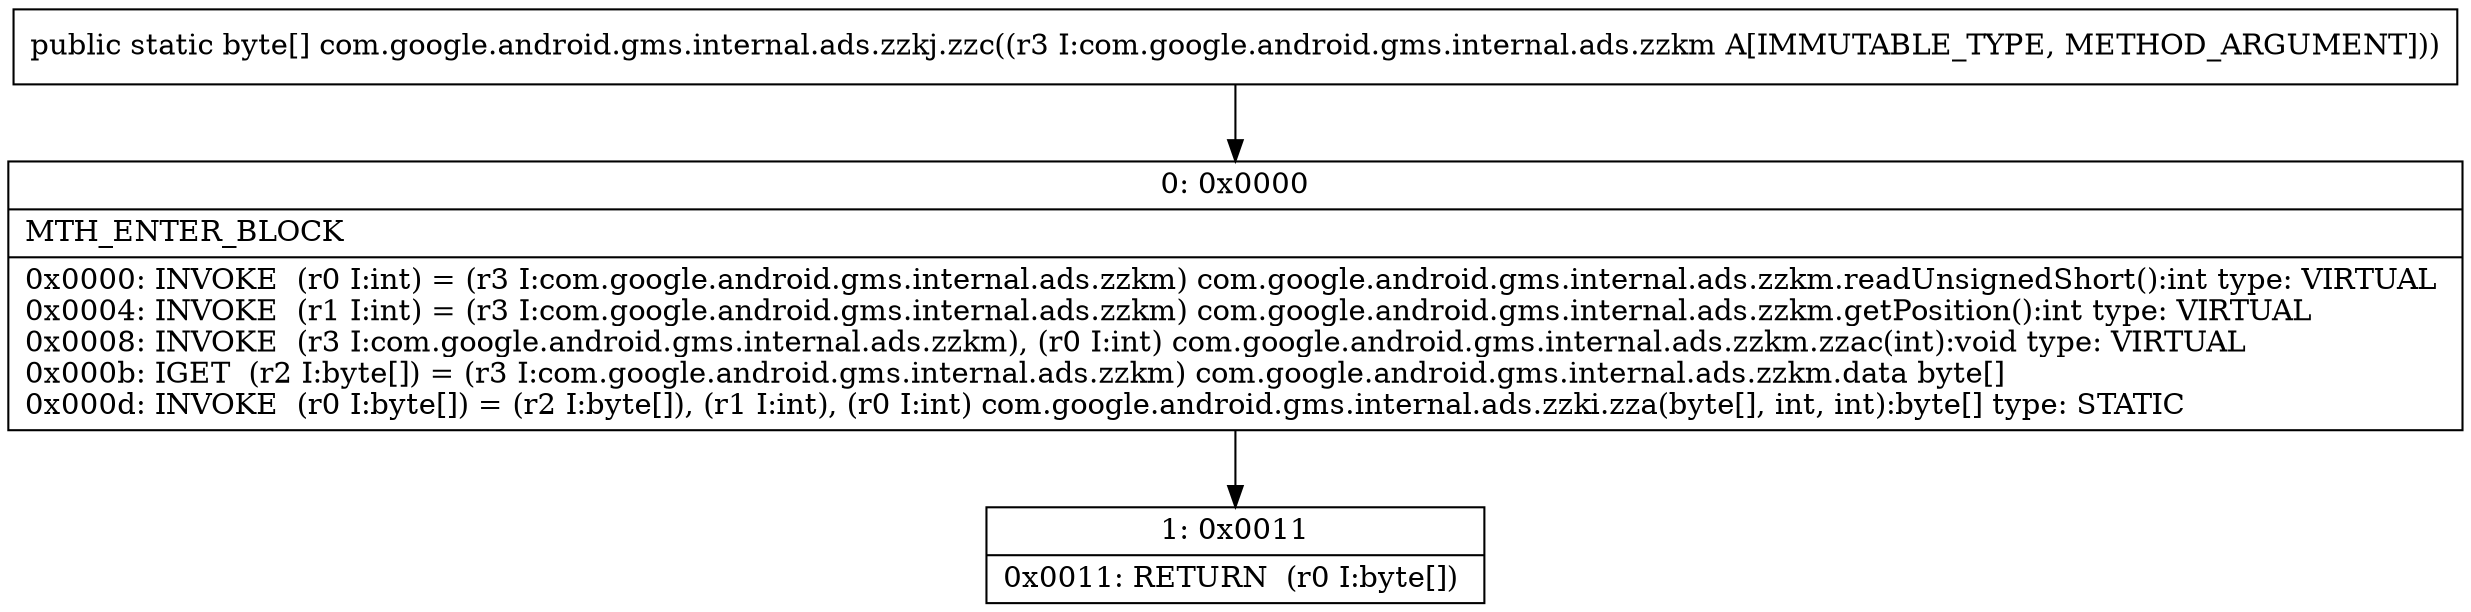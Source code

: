 digraph "CFG forcom.google.android.gms.internal.ads.zzkj.zzc(Lcom\/google\/android\/gms\/internal\/ads\/zzkm;)[B" {
Node_0 [shape=record,label="{0\:\ 0x0000|MTH_ENTER_BLOCK\l|0x0000: INVOKE  (r0 I:int) = (r3 I:com.google.android.gms.internal.ads.zzkm) com.google.android.gms.internal.ads.zzkm.readUnsignedShort():int type: VIRTUAL \l0x0004: INVOKE  (r1 I:int) = (r3 I:com.google.android.gms.internal.ads.zzkm) com.google.android.gms.internal.ads.zzkm.getPosition():int type: VIRTUAL \l0x0008: INVOKE  (r3 I:com.google.android.gms.internal.ads.zzkm), (r0 I:int) com.google.android.gms.internal.ads.zzkm.zzac(int):void type: VIRTUAL \l0x000b: IGET  (r2 I:byte[]) = (r3 I:com.google.android.gms.internal.ads.zzkm) com.google.android.gms.internal.ads.zzkm.data byte[] \l0x000d: INVOKE  (r0 I:byte[]) = (r2 I:byte[]), (r1 I:int), (r0 I:int) com.google.android.gms.internal.ads.zzki.zza(byte[], int, int):byte[] type: STATIC \l}"];
Node_1 [shape=record,label="{1\:\ 0x0011|0x0011: RETURN  (r0 I:byte[]) \l}"];
MethodNode[shape=record,label="{public static byte[] com.google.android.gms.internal.ads.zzkj.zzc((r3 I:com.google.android.gms.internal.ads.zzkm A[IMMUTABLE_TYPE, METHOD_ARGUMENT])) }"];
MethodNode -> Node_0;
Node_0 -> Node_1;
}

